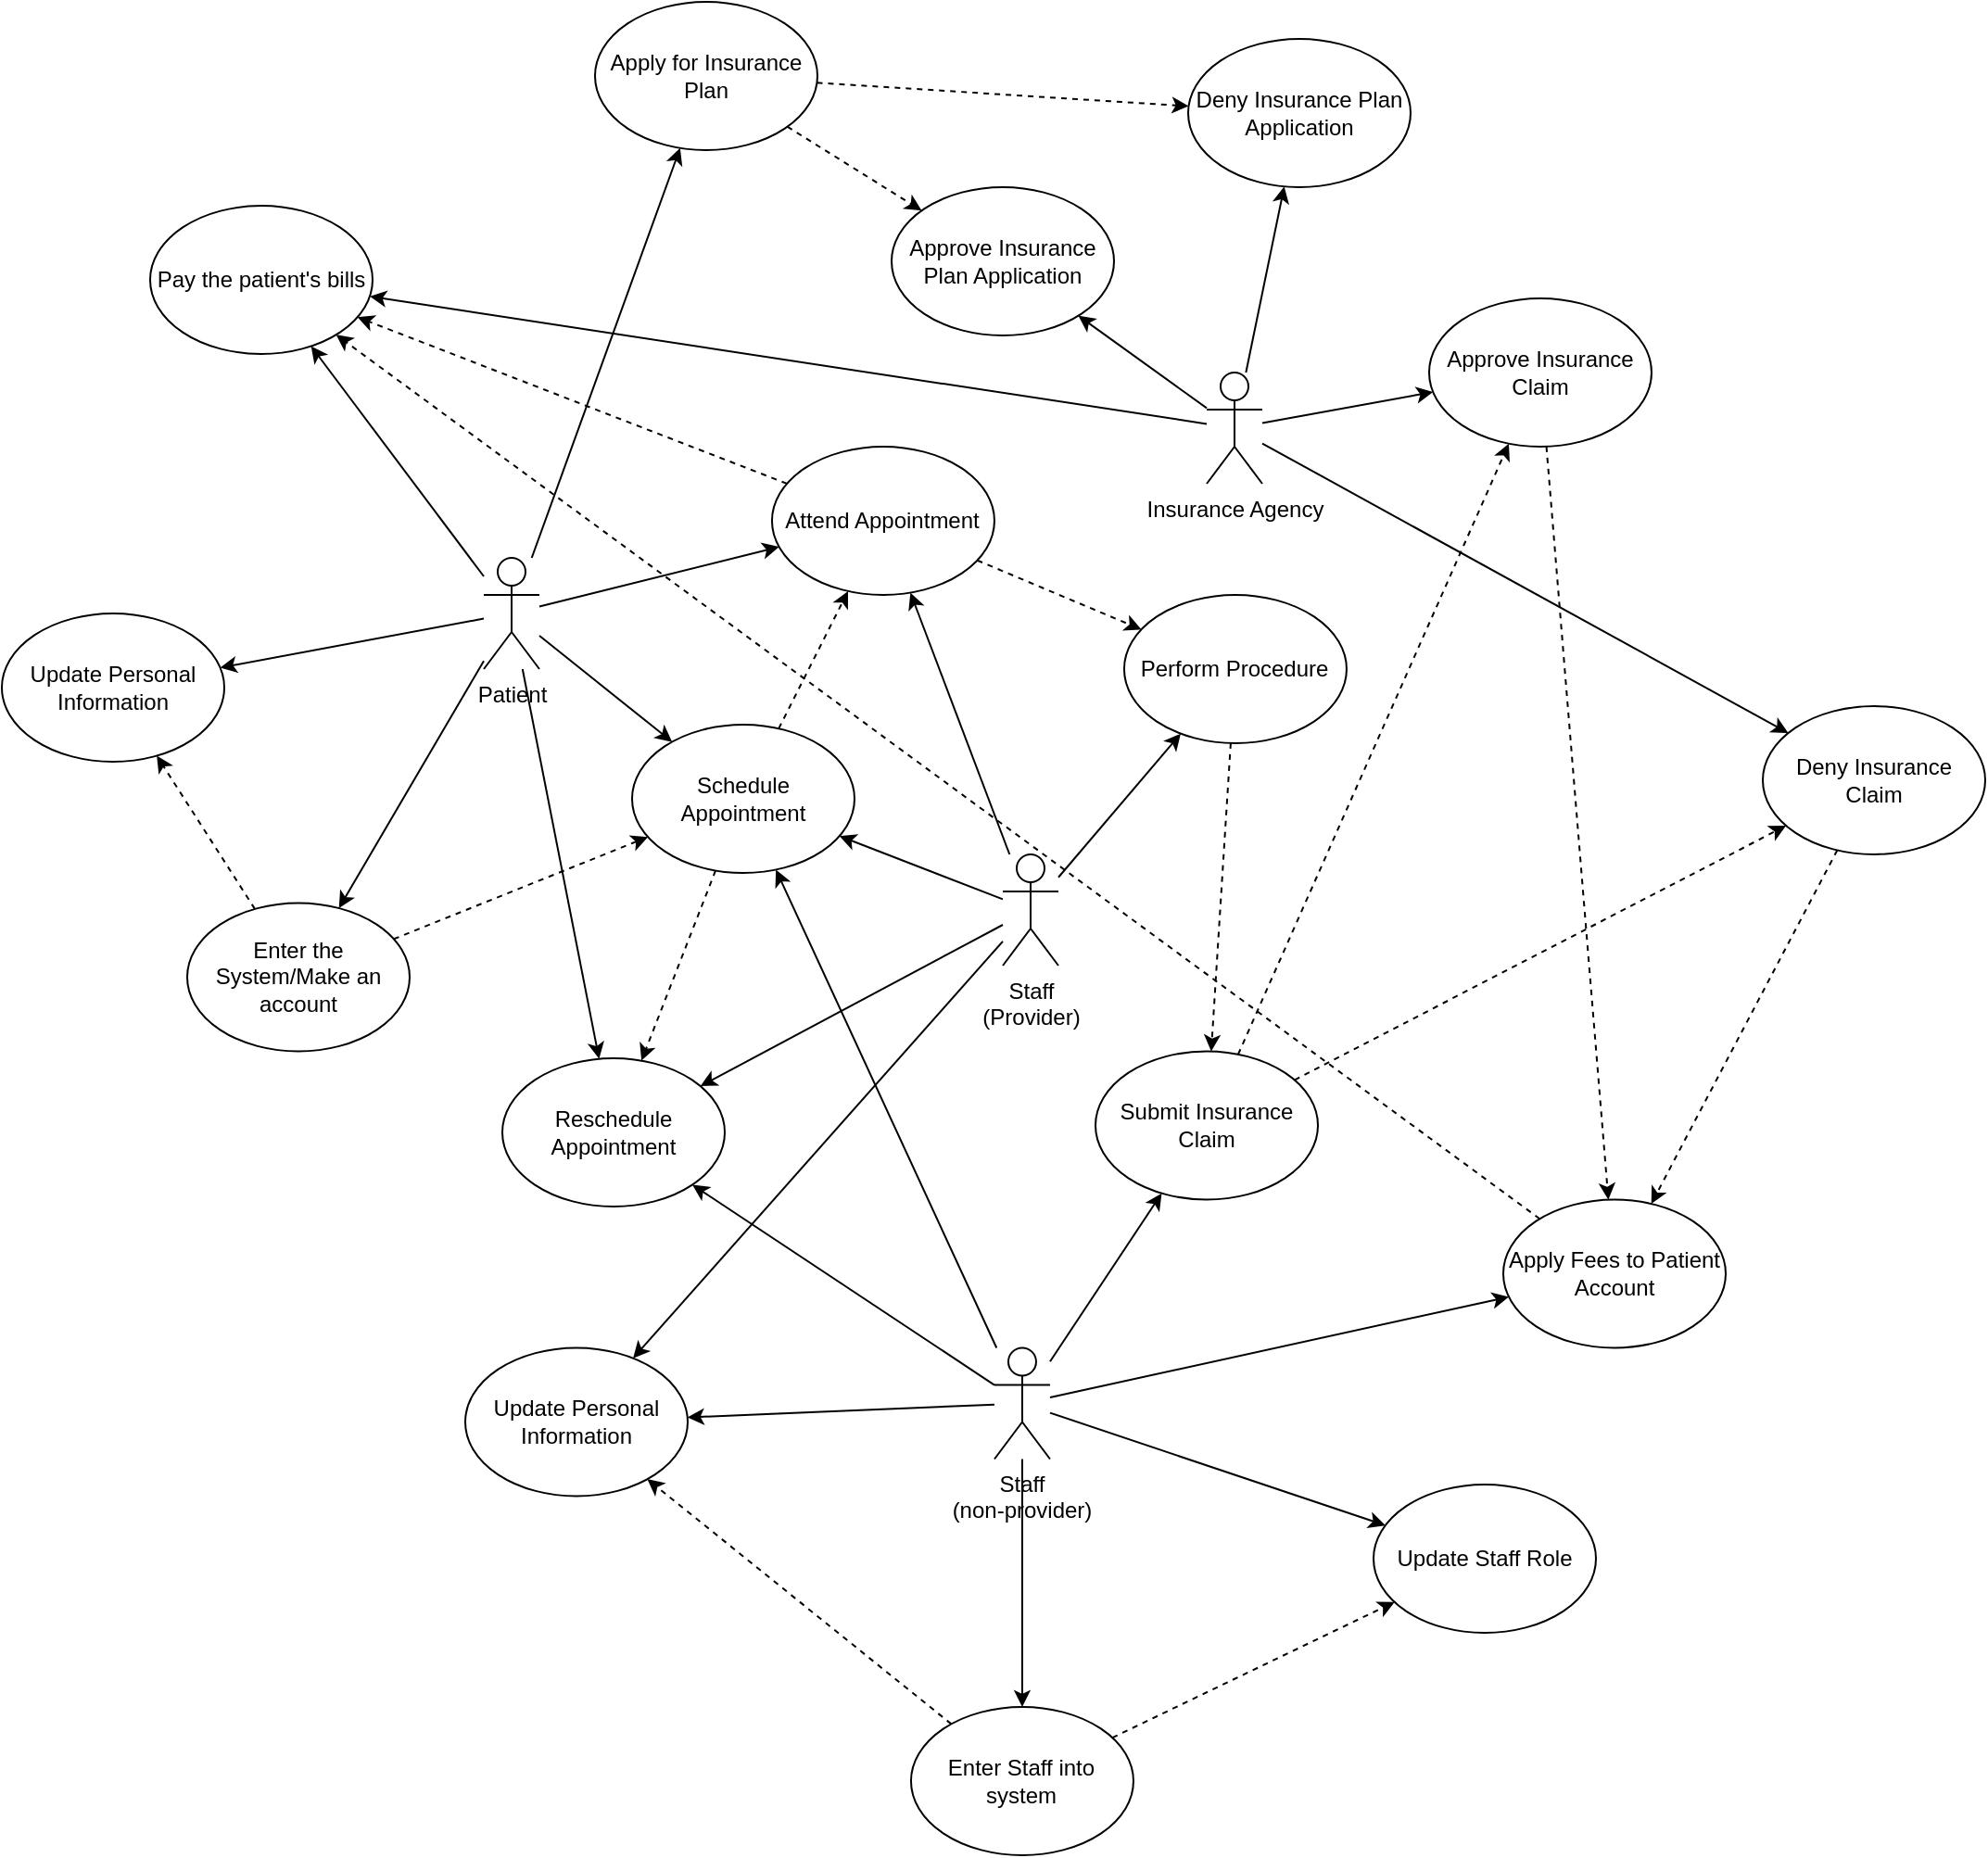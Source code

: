 <mxfile version="21.6.8" type="device">
  <diagram name="Page-1" id="SBlvjZ8Goc2oh6Bi6xWZ">
    <mxGraphModel dx="3099" dy="1845" grid="1" gridSize="10" guides="1" tooltips="1" connect="1" arrows="1" fold="1" page="1" pageScale="1" pageWidth="850" pageHeight="1100" math="0" shadow="0">
      <root>
        <mxCell id="0" />
        <mxCell id="1" parent="0" />
        <mxCell id="qX-yx2-JKaVg3CARuCP9-1" value="Patient" style="shape=umlActor;verticalLabelPosition=bottom;verticalAlign=top;html=1;outlineConnect=0;" parent="1" vertex="1">
          <mxGeometry x="-690" y="-200" width="30" height="60" as="geometry" />
        </mxCell>
        <mxCell id="qX-yx2-JKaVg3CARuCP9-3" value="" style="endArrow=classic;html=1;rounded=0;" parent="1" source="qX-yx2-JKaVg3CARuCP9-1" target="qX-yx2-JKaVg3CARuCP9-13" edge="1">
          <mxGeometry width="50" height="50" relative="1" as="geometry">
            <mxPoint x="-830" y="-280" as="sourcePoint" />
            <mxPoint x="-620" y="-480" as="targetPoint" />
          </mxGeometry>
        </mxCell>
        <mxCell id="qX-yx2-JKaVg3CARuCP9-4" value="Staff&lt;br&gt;(Provider)" style="shape=umlActor;verticalLabelPosition=bottom;verticalAlign=top;html=1;outlineConnect=0;" parent="1" vertex="1">
          <mxGeometry x="-410" y="-40" width="30" height="60" as="geometry" />
        </mxCell>
        <mxCell id="qX-yx2-JKaVg3CARuCP9-5" value="Insurance Agency" style="shape=umlActor;verticalLabelPosition=bottom;verticalAlign=top;html=1;outlineConnect=0;" parent="1" vertex="1">
          <mxGeometry x="-300" y="-300" width="30" height="60" as="geometry" />
        </mxCell>
        <mxCell id="qX-yx2-JKaVg3CARuCP9-8" value="Staff&lt;br&gt;(non-provider)" style="shape=umlActor;verticalLabelPosition=bottom;verticalAlign=top;html=1;outlineConnect=0;" parent="1" vertex="1">
          <mxGeometry x="-414.52" y="226.25" width="30" height="60" as="geometry" />
        </mxCell>
        <mxCell id="qX-yx2-JKaVg3CARuCP9-11" value="Schedule Appointment" style="ellipse;whiteSpace=wrap;html=1;" parent="1" vertex="1">
          <mxGeometry x="-610" y="-110" width="120" height="80" as="geometry" />
        </mxCell>
        <mxCell id="qX-yx2-JKaVg3CARuCP9-12" value="Pay the patient&#39;s bills" style="ellipse;whiteSpace=wrap;html=1;" parent="1" vertex="1">
          <mxGeometry x="-870" y="-390" width="120" height="80" as="geometry" />
        </mxCell>
        <mxCell id="qX-yx2-JKaVg3CARuCP9-13" value="Apply for Insurance Plan" style="ellipse;whiteSpace=wrap;html=1;" parent="1" vertex="1">
          <mxGeometry x="-630" y="-500" width="120" height="80" as="geometry" />
        </mxCell>
        <mxCell id="qX-yx2-JKaVg3CARuCP9-15" value="" style="endArrow=classic;html=1;rounded=0;" parent="1" source="qX-yx2-JKaVg3CARuCP9-1" target="qX-yx2-JKaVg3CARuCP9-12" edge="1">
          <mxGeometry width="50" height="50" relative="1" as="geometry">
            <mxPoint x="-690" y="-210" as="sourcePoint" />
            <mxPoint x="-610" y="-470" as="targetPoint" />
          </mxGeometry>
        </mxCell>
        <mxCell id="qX-yx2-JKaVg3CARuCP9-16" value="" style="endArrow=classic;html=1;rounded=0;" parent="1" source="qX-yx2-JKaVg3CARuCP9-1" target="qX-yx2-JKaVg3CARuCP9-11" edge="1">
          <mxGeometry width="50" height="50" relative="1" as="geometry">
            <mxPoint x="-760" y="-214" as="sourcePoint" />
            <mxPoint x="-674" y="-297" as="targetPoint" />
          </mxGeometry>
        </mxCell>
        <mxCell id="qX-yx2-JKaVg3CARuCP9-17" value="Attend Appointment" style="ellipse;whiteSpace=wrap;html=1;" parent="1" vertex="1">
          <mxGeometry x="-534.52" y="-260" width="120" height="80" as="geometry" />
        </mxCell>
        <mxCell id="qX-yx2-JKaVg3CARuCP9-18" value="" style="endArrow=classic;html=1;rounded=0;" parent="1" source="qX-yx2-JKaVg3CARuCP9-1" target="qX-yx2-JKaVg3CARuCP9-17" edge="1">
          <mxGeometry width="50" height="50" relative="1" as="geometry">
            <mxPoint x="-760" y="-200" as="sourcePoint" />
            <mxPoint x="-650" y="-200" as="targetPoint" />
          </mxGeometry>
        </mxCell>
        <mxCell id="qX-yx2-JKaVg3CARuCP9-20" value="" style="endArrow=classic;html=1;rounded=0;" parent="1" source="qX-yx2-JKaVg3CARuCP9-4" target="qX-yx2-JKaVg3CARuCP9-17" edge="1">
          <mxGeometry width="50" height="50" relative="1" as="geometry">
            <mxPoint x="-760" y="-190" as="sourcePoint" />
            <mxPoint x="-633" y="-108" as="targetPoint" />
          </mxGeometry>
        </mxCell>
        <mxCell id="qX-yx2-JKaVg3CARuCP9-21" value="" style="endArrow=classic;html=1;rounded=0;" parent="1" source="qX-yx2-JKaVg3CARuCP9-4" target="qX-yx2-JKaVg3CARuCP9-11" edge="1">
          <mxGeometry width="50" height="50" relative="1" as="geometry">
            <mxPoint x="-370" y="-71" as="sourcePoint" />
            <mxPoint x="-530" y="-77" as="targetPoint" />
          </mxGeometry>
        </mxCell>
        <mxCell id="qX-yx2-JKaVg3CARuCP9-22" value="" style="endArrow=classic;html=1;rounded=0;" parent="1" source="qX-yx2-JKaVg3CARuCP9-8" target="qX-yx2-JKaVg3CARuCP9-11" edge="1">
          <mxGeometry width="50" height="50" relative="1" as="geometry">
            <mxPoint x="-360" y="-61" as="sourcePoint" />
            <mxPoint x="-520" y="-67" as="targetPoint" />
          </mxGeometry>
        </mxCell>
        <mxCell id="qX-yx2-JKaVg3CARuCP9-23" value="" style="endArrow=classic;html=1;rounded=0;" parent="1" source="qX-yx2-JKaVg3CARuCP9-5" target="qX-yx2-JKaVg3CARuCP9-12" edge="1">
          <mxGeometry width="50" height="50" relative="1" as="geometry">
            <mxPoint x="-760" y="-202" as="sourcePoint" />
            <mxPoint x="-509" y="-233" as="targetPoint" />
          </mxGeometry>
        </mxCell>
        <mxCell id="qX-yx2-JKaVg3CARuCP9-24" value="" style="endArrow=classic;html=1;rounded=0;dashed=1;" parent="1" source="qX-yx2-JKaVg3CARuCP9-11" target="qX-yx2-JKaVg3CARuCP9-17" edge="1">
          <mxGeometry width="50" height="50" relative="1" as="geometry">
            <mxPoint x="-540" y="-460" as="sourcePoint" />
            <mxPoint x="-490" y="-510" as="targetPoint" />
          </mxGeometry>
        </mxCell>
        <mxCell id="qX-yx2-JKaVg3CARuCP9-25" value="" style="endArrow=classic;html=1;rounded=0;dashed=1;" parent="1" source="qX-yx2-JKaVg3CARuCP9-17" target="qX-yx2-JKaVg3CARuCP9-12" edge="1">
          <mxGeometry width="50" height="50" relative="1" as="geometry">
            <mxPoint x="-540" y="-460" as="sourcePoint" />
            <mxPoint x="-490" y="-510" as="targetPoint" />
          </mxGeometry>
        </mxCell>
        <mxCell id="qX-yx2-JKaVg3CARuCP9-26" value="Reschedule Appointment" style="ellipse;whiteSpace=wrap;html=1;" parent="1" vertex="1">
          <mxGeometry x="-680" y="70" width="120" height="80" as="geometry" />
        </mxCell>
        <mxCell id="qX-yx2-JKaVg3CARuCP9-27" value="" style="endArrow=classic;html=1;rounded=0;" parent="1" source="qX-yx2-JKaVg3CARuCP9-1" target="qX-yx2-JKaVg3CARuCP9-26" edge="1">
          <mxGeometry width="50" height="50" relative="1" as="geometry">
            <mxPoint x="-870" y="-130.001" as="sourcePoint" />
            <mxPoint x="-692" y="-8.26" as="targetPoint" />
          </mxGeometry>
        </mxCell>
        <mxCell id="qX-yx2-JKaVg3CARuCP9-28" value="" style="endArrow=classic;html=1;rounded=0;" parent="1" source="qX-yx2-JKaVg3CARuCP9-4" target="qX-yx2-JKaVg3CARuCP9-26" edge="1">
          <mxGeometry width="50" height="50" relative="1" as="geometry">
            <mxPoint x="-750" y="-180" as="sourcePoint" />
            <mxPoint x="-582" y="-68" as="targetPoint" />
          </mxGeometry>
        </mxCell>
        <mxCell id="qX-yx2-JKaVg3CARuCP9-29" value="" style="endArrow=classic;html=1;rounded=0;" parent="1" source="qX-yx2-JKaVg3CARuCP9-8" target="qX-yx2-JKaVg3CARuCP9-26" edge="1">
          <mxGeometry width="50" height="50" relative="1" as="geometry">
            <mxPoint x="-434.52" y="189.25" as="sourcePoint" />
            <mxPoint x="-530.566" y="213.749" as="targetPoint" />
          </mxGeometry>
        </mxCell>
        <mxCell id="qX-yx2-JKaVg3CARuCP9-32" value="" style="endArrow=classic;html=1;rounded=0;dashed=1;" parent="1" source="qX-yx2-JKaVg3CARuCP9-11" target="qX-yx2-JKaVg3CARuCP9-26" edge="1">
          <mxGeometry width="50" height="50" relative="1" as="geometry">
            <mxPoint x="-540" y="-460" as="sourcePoint" />
            <mxPoint x="-490" y="-510" as="targetPoint" />
          </mxGeometry>
        </mxCell>
        <mxCell id="qX-yx2-JKaVg3CARuCP9-33" value="Perform Procedure" style="ellipse;whiteSpace=wrap;html=1;" parent="1" vertex="1">
          <mxGeometry x="-344.52" y="-180" width="120" height="80" as="geometry" />
        </mxCell>
        <mxCell id="qX-yx2-JKaVg3CARuCP9-34" value="" style="endArrow=classic;html=1;rounded=0;" parent="1" source="qX-yx2-JKaVg3CARuCP9-4" target="qX-yx2-JKaVg3CARuCP9-33" edge="1">
          <mxGeometry width="50" height="50" relative="1" as="geometry">
            <mxPoint x="-230" y="-15" as="sourcePoint" />
            <mxPoint x="-417" y="-207" as="targetPoint" />
          </mxGeometry>
        </mxCell>
        <mxCell id="qX-yx2-JKaVg3CARuCP9-35" value="" style="endArrow=classic;html=1;rounded=0;dashed=1;" parent="1" source="qX-yx2-JKaVg3CARuCP9-17" target="qX-yx2-JKaVg3CARuCP9-33" edge="1">
          <mxGeometry width="50" height="50" relative="1" as="geometry">
            <mxPoint x="-526" y="-127" as="sourcePoint" />
            <mxPoint x="-474" y="-203" as="targetPoint" />
          </mxGeometry>
        </mxCell>
        <mxCell id="qX-yx2-JKaVg3CARuCP9-37" value="Submit Insurance Claim" style="ellipse;whiteSpace=wrap;html=1;" parent="1" vertex="1">
          <mxGeometry x="-360" y="66.25" width="120" height="80" as="geometry" />
        </mxCell>
        <mxCell id="qX-yx2-JKaVg3CARuCP9-39" value="" style="endArrow=classic;html=1;rounded=0;" parent="1" source="qX-yx2-JKaVg3CARuCP9-8" target="qX-yx2-JKaVg3CARuCP9-37" edge="1">
          <mxGeometry width="50" height="50" relative="1" as="geometry">
            <mxPoint x="-324.52" y="293.25" as="sourcePoint" />
            <mxPoint x="-597.52" y="238.25" as="targetPoint" />
          </mxGeometry>
        </mxCell>
        <mxCell id="qX-yx2-JKaVg3CARuCP9-40" value="Approve Insurance Claim" style="ellipse;whiteSpace=wrap;html=1;" parent="1" vertex="1">
          <mxGeometry x="-180" y="-340" width="120" height="80" as="geometry" />
        </mxCell>
        <mxCell id="qX-yx2-JKaVg3CARuCP9-41" value="Deny Insurance Claim" style="ellipse;whiteSpace=wrap;html=1;" parent="1" vertex="1">
          <mxGeometry y="-120" width="120" height="80" as="geometry" />
        </mxCell>
        <mxCell id="qX-yx2-JKaVg3CARuCP9-42" value="" style="endArrow=classic;html=1;rounded=0;" parent="1" source="qX-yx2-JKaVg3CARuCP9-5" target="qX-yx2-JKaVg3CARuCP9-40" edge="1">
          <mxGeometry width="50" height="50" relative="1" as="geometry">
            <mxPoint x="-320" y="-407" as="sourcePoint" />
            <mxPoint x="-553" y="-353" as="targetPoint" />
          </mxGeometry>
        </mxCell>
        <mxCell id="qX-yx2-JKaVg3CARuCP9-43" value="" style="endArrow=classic;html=1;rounded=0;" parent="1" source="qX-yx2-JKaVg3CARuCP9-5" target="qX-yx2-JKaVg3CARuCP9-41" edge="1">
          <mxGeometry width="50" height="50" relative="1" as="geometry">
            <mxPoint x="-290" y="-420" as="sourcePoint" />
            <mxPoint x="-223" y="-462" as="targetPoint" />
          </mxGeometry>
        </mxCell>
        <mxCell id="qX-yx2-JKaVg3CARuCP9-44" value="" style="endArrow=classic;html=1;rounded=0;dashed=1;" parent="1" source="qX-yx2-JKaVg3CARuCP9-37" target="qX-yx2-JKaVg3CARuCP9-40" edge="1">
          <mxGeometry width="50" height="50" relative="1" as="geometry">
            <mxPoint x="-30" y="-90" as="sourcePoint" />
            <mxPoint x="-130" y="-50" as="targetPoint" />
            <Array as="points" />
          </mxGeometry>
        </mxCell>
        <mxCell id="qX-yx2-JKaVg3CARuCP9-45" value="" style="endArrow=classic;html=1;rounded=0;dashed=1;" parent="1" source="qX-yx2-JKaVg3CARuCP9-37" target="qX-yx2-JKaVg3CARuCP9-41" edge="1">
          <mxGeometry width="50" height="50" relative="1" as="geometry">
            <mxPoint x="-103" y="-59" as="sourcePoint" />
            <mxPoint x="-167" y="-251" as="targetPoint" />
            <Array as="points" />
          </mxGeometry>
        </mxCell>
        <mxCell id="qX-yx2-JKaVg3CARuCP9-46" value="Apply Fees to Patient Account" style="ellipse;whiteSpace=wrap;html=1;" parent="1" vertex="1">
          <mxGeometry x="-140" y="146.25" width="120" height="80" as="geometry" />
        </mxCell>
        <mxCell id="qX-yx2-JKaVg3CARuCP9-47" value="" style="endArrow=classic;html=1;rounded=0;" parent="1" source="qX-yx2-JKaVg3CARuCP9-8" target="qX-yx2-JKaVg3CARuCP9-46" edge="1">
          <mxGeometry width="50" height="50" relative="1" as="geometry">
            <mxPoint x="-294.52" y="284.25" as="sourcePoint" />
            <mxPoint x="-200.001" y="201.48" as="targetPoint" />
          </mxGeometry>
        </mxCell>
        <mxCell id="qX-yx2-JKaVg3CARuCP9-48" value="" style="endArrow=classic;html=1;rounded=0;dashed=1;" parent="1" source="qX-yx2-JKaVg3CARuCP9-40" target="qX-yx2-JKaVg3CARuCP9-46" edge="1">
          <mxGeometry width="50" height="50" relative="1" as="geometry">
            <mxPoint x="-102" y="-59" as="sourcePoint" />
            <mxPoint x="-158" y="-241" as="targetPoint" />
            <Array as="points" />
          </mxGeometry>
        </mxCell>
        <mxCell id="qX-yx2-JKaVg3CARuCP9-49" value="" style="endArrow=classic;html=1;rounded=0;dashed=1;" parent="1" source="qX-yx2-JKaVg3CARuCP9-41" target="qX-yx2-JKaVg3CARuCP9-46" edge="1">
          <mxGeometry width="50" height="50" relative="1" as="geometry">
            <mxPoint x="-146" y="-243" as="sourcePoint" />
            <mxPoint x="40" y="33" as="targetPoint" />
            <Array as="points" />
          </mxGeometry>
        </mxCell>
        <mxCell id="qX-yx2-JKaVg3CARuCP9-50" value="" style="endArrow=classic;html=1;rounded=0;dashed=1;" parent="1" source="qX-yx2-JKaVg3CARuCP9-33" target="qX-yx2-JKaVg3CARuCP9-37" edge="1">
          <mxGeometry width="50" height="50" relative="1" as="geometry">
            <mxPoint x="-127" y="-50" as="sourcePoint" />
            <mxPoint x="-163" y="-240" as="targetPoint" />
            <Array as="points" />
          </mxGeometry>
        </mxCell>
        <mxCell id="qX-yx2-JKaVg3CARuCP9-51" value="Approve Insurance Plan Application" style="ellipse;whiteSpace=wrap;html=1;" parent="1" vertex="1">
          <mxGeometry x="-470" y="-400" width="120" height="80" as="geometry" />
        </mxCell>
        <mxCell id="qX-yx2-JKaVg3CARuCP9-52" value="Deny Insurance Plan Application" style="ellipse;whiteSpace=wrap;html=1;" parent="1" vertex="1">
          <mxGeometry x="-310" y="-480" width="120" height="80" as="geometry" />
        </mxCell>
        <mxCell id="qX-yx2-JKaVg3CARuCP9-53" value="" style="endArrow=classic;html=1;rounded=0;" parent="1" source="qX-yx2-JKaVg3CARuCP9-5" target="qX-yx2-JKaVg3CARuCP9-52" edge="1">
          <mxGeometry width="50" height="50" relative="1" as="geometry">
            <mxPoint x="-320" y="-407" as="sourcePoint" />
            <mxPoint x="-553" y="-353" as="targetPoint" />
          </mxGeometry>
        </mxCell>
        <mxCell id="qX-yx2-JKaVg3CARuCP9-54" value="" style="endArrow=classic;html=1;rounded=0;" parent="1" source="qX-yx2-JKaVg3CARuCP9-5" target="qX-yx2-JKaVg3CARuCP9-51" edge="1">
          <mxGeometry width="50" height="50" relative="1" as="geometry">
            <mxPoint x="-313" y="-440" as="sourcePoint" />
            <mxPoint x="-345" y="-561" as="targetPoint" />
          </mxGeometry>
        </mxCell>
        <mxCell id="qX-yx2-JKaVg3CARuCP9-56" value="Update Personal Information" style="ellipse;whiteSpace=wrap;html=1;" parent="1" vertex="1">
          <mxGeometry x="-950" y="-170" width="120" height="80" as="geometry" />
        </mxCell>
        <mxCell id="qX-yx2-JKaVg3CARuCP9-57" value="" style="endArrow=classic;html=1;rounded=0;" parent="1" source="qX-yx2-JKaVg3CARuCP9-1" target="qX-yx2-JKaVg3CARuCP9-56" edge="1">
          <mxGeometry width="50" height="50" relative="1" as="geometry">
            <mxPoint x="-760" y="-194" as="sourcePoint" />
            <mxPoint x="-647" y="-150" as="targetPoint" />
          </mxGeometry>
        </mxCell>
        <mxCell id="qX-yx2-JKaVg3CARuCP9-58" value="Enter the System/Make an account" style="ellipse;whiteSpace=wrap;html=1;" parent="1" vertex="1">
          <mxGeometry x="-850" y="-13.75" width="120" height="80" as="geometry" />
        </mxCell>
        <mxCell id="qX-yx2-JKaVg3CARuCP9-59" value="" style="endArrow=classic;html=1;rounded=0;" parent="1" source="qX-yx2-JKaVg3CARuCP9-1" target="qX-yx2-JKaVg3CARuCP9-58" edge="1">
          <mxGeometry width="50" height="50" relative="1" as="geometry">
            <mxPoint x="-790" y="-196" as="sourcePoint" />
            <mxPoint x="-925" y="-156" as="targetPoint" />
          </mxGeometry>
        </mxCell>
        <mxCell id="qX-yx2-JKaVg3CARuCP9-60" value="" style="endArrow=classic;html=1;rounded=0;dashed=1;" parent="1" source="qX-yx2-JKaVg3CARuCP9-58" target="qX-yx2-JKaVg3CARuCP9-56" edge="1">
          <mxGeometry width="50" height="50" relative="1" as="geometry">
            <mxPoint x="-570" y="-418" as="sourcePoint" />
            <mxPoint x="-720" y="-412" as="targetPoint" />
          </mxGeometry>
        </mxCell>
        <mxCell id="qX-yx2-JKaVg3CARuCP9-62" value="" style="endArrow=classic;html=1;rounded=0;dashed=1;" parent="1" source="qX-yx2-JKaVg3CARuCP9-58" target="qX-yx2-JKaVg3CARuCP9-11" edge="1">
          <mxGeometry width="50" height="50" relative="1" as="geometry">
            <mxPoint x="-970" y="-260" as="sourcePoint" />
            <mxPoint x="-970" y="-170" as="targetPoint" />
          </mxGeometry>
        </mxCell>
        <mxCell id="qX-yx2-JKaVg3CARuCP9-64" value="Enter Staff into system" style="ellipse;whiteSpace=wrap;html=1;" parent="1" vertex="1">
          <mxGeometry x="-459.52" y="420" width="120" height="80" as="geometry" />
        </mxCell>
        <mxCell id="qX-yx2-JKaVg3CARuCP9-65" value="Update Staff Role" style="ellipse;whiteSpace=wrap;html=1;" parent="1" vertex="1">
          <mxGeometry x="-210.0" y="300" width="120" height="80" as="geometry" />
        </mxCell>
        <mxCell id="qX-yx2-JKaVg3CARuCP9-66" value="" style="endArrow=classic;html=1;rounded=0;" parent="1" source="qX-yx2-JKaVg3CARuCP9-8" target="qX-yx2-JKaVg3CARuCP9-64" edge="1">
          <mxGeometry width="50" height="50" relative="1" as="geometry">
            <mxPoint x="-374.52" y="280.25" as="sourcePoint" />
            <mxPoint x="-522.52" y="225.25" as="targetPoint" />
          </mxGeometry>
        </mxCell>
        <mxCell id="qX-yx2-JKaVg3CARuCP9-67" value="" style="endArrow=classic;html=1;rounded=0;" parent="1" source="qX-yx2-JKaVg3CARuCP9-8" target="qX-yx2-JKaVg3CARuCP9-65" edge="1">
          <mxGeometry width="50" height="50" relative="1" as="geometry">
            <mxPoint x="-374.52" y="291.25" as="sourcePoint" />
            <mxPoint x="-490.52" y="329.25" as="targetPoint" />
          </mxGeometry>
        </mxCell>
        <mxCell id="qX-yx2-JKaVg3CARuCP9-68" value="" style="endArrow=classic;html=1;rounded=0;dashed=1;" parent="1" source="qX-yx2-JKaVg3CARuCP9-64" target="qX-yx2-JKaVg3CARuCP9-65" edge="1">
          <mxGeometry width="50" height="50" relative="1" as="geometry">
            <mxPoint x="-73.52" y="-23.75" as="sourcePoint" />
            <mxPoint x="-125.52" y="196.25" as="targetPoint" />
            <Array as="points" />
          </mxGeometry>
        </mxCell>
        <mxCell id="qX-yx2-JKaVg3CARuCP9-69" value="Update Personal Information" style="ellipse;whiteSpace=wrap;html=1;" parent="1" vertex="1">
          <mxGeometry x="-700" y="226.25" width="120" height="80" as="geometry" />
        </mxCell>
        <mxCell id="qX-yx2-JKaVg3CARuCP9-70" value="" style="endArrow=classic;html=1;rounded=0;" parent="1" source="qX-yx2-JKaVg3CARuCP9-4" target="qX-yx2-JKaVg3CARuCP9-69" edge="1">
          <mxGeometry width="50" height="50" relative="1" as="geometry">
            <mxPoint x="-414.52" y="130" as="sourcePoint" />
            <mxPoint x="-602.52" y="171.25" as="targetPoint" />
          </mxGeometry>
        </mxCell>
        <mxCell id="qX-yx2-JKaVg3CARuCP9-72" value="" style="endArrow=classic;html=1;rounded=0;dashed=1;" parent="1" source="qX-yx2-JKaVg3CARuCP9-64" target="qX-yx2-JKaVg3CARuCP9-69" edge="1">
          <mxGeometry width="50" height="50" relative="1" as="geometry">
            <mxPoint x="-513.52" y="380.25" as="sourcePoint" />
            <mxPoint x="-465.52" y="432.25" as="targetPoint" />
            <Array as="points" />
          </mxGeometry>
        </mxCell>
        <mxCell id="qX-yx2-JKaVg3CARuCP9-73" value="" style="endArrow=classic;html=1;rounded=0;" parent="1" source="qX-yx2-JKaVg3CARuCP9-8" target="qX-yx2-JKaVg3CARuCP9-69" edge="1">
          <mxGeometry width="50" height="50" relative="1" as="geometry">
            <mxPoint x="-794.52" y="-42.75" as="sourcePoint" />
            <mxPoint x="-914.52" y="46.25" as="targetPoint" />
          </mxGeometry>
        </mxCell>
        <mxCell id="qX-yx2-JKaVg3CARuCP9-74" value="" style="endArrow=classic;html=1;rounded=0;dashed=1;" parent="1" source="qX-yx2-JKaVg3CARuCP9-46" target="qX-yx2-JKaVg3CARuCP9-12" edge="1">
          <mxGeometry width="50" height="50" relative="1" as="geometry">
            <mxPoint x="-229" y="-49" as="sourcePoint" />
            <mxPoint x="-151" y="-331" as="targetPoint" />
            <Array as="points" />
          </mxGeometry>
        </mxCell>
        <mxCell id="qX-yx2-JKaVg3CARuCP9-76" value="" style="endArrow=classic;html=1;rounded=0;dashed=1;" parent="1" source="qX-yx2-JKaVg3CARuCP9-13" target="qX-yx2-JKaVg3CARuCP9-52" edge="1">
          <mxGeometry width="50" height="50" relative="1" as="geometry">
            <mxPoint x="-751" y="-33" as="sourcePoint" />
            <mxPoint x="-619" y="-97" as="targetPoint" />
          </mxGeometry>
        </mxCell>
        <mxCell id="qX-yx2-JKaVg3CARuCP9-77" value="" style="endArrow=classic;html=1;rounded=0;dashed=1;" parent="1" source="qX-yx2-JKaVg3CARuCP9-13" target="qX-yx2-JKaVg3CARuCP9-51" edge="1">
          <mxGeometry width="50" height="50" relative="1" as="geometry">
            <mxPoint x="-621" y="-414" as="sourcePoint" />
            <mxPoint x="-474" y="-397" as="targetPoint" />
          </mxGeometry>
        </mxCell>
      </root>
    </mxGraphModel>
  </diagram>
</mxfile>
